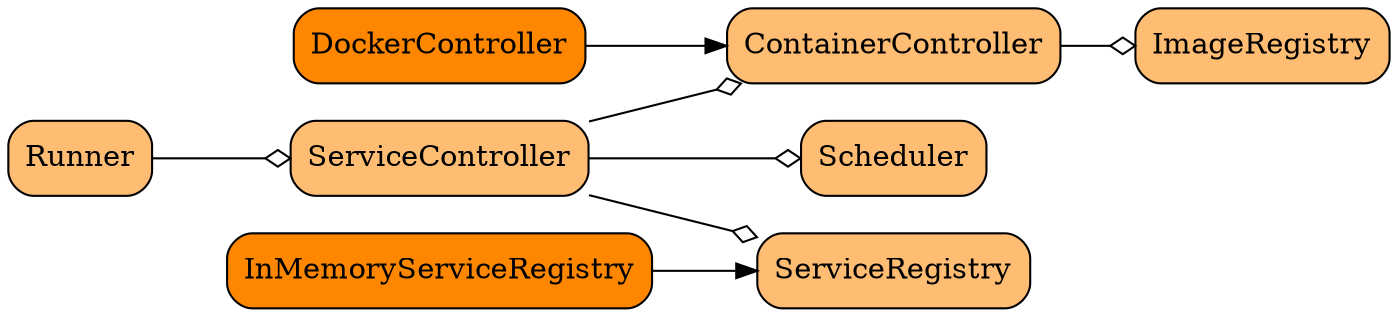 digraph {
  compound=true;
  rankdir=LR;


    
  imgReg[label="ImageRegistry", style="rounded,filled", fillcolor="#FFBD73", shape="box"];
  srvReg[label="ServiceRegistry", style="rounded,filled", fillcolor="#FFBD73", shape="box"];
  memSrvReg[label="InMemoryServiceRegistry", style="rounded,filled", fillcolor="#FF8700", shape="box"];
  ctrCtrl[label="ContainerController", style="rounded,filled", fillcolor="#FFBD73", shape="box"];
  dckrCtrl[label="DockerController", style="rounded,filled", fillcolor="#FF8700", shape="box"];
  srvCtrl[label="ServiceController", style="rounded,filled", fillcolor="#FFBD73", shape="box"];
  scheduler[label="Scheduler", style="rounded,filled", fillcolor="#FFBD73", shape="box"];
  runner[label="Runner", style="rounded,filled", fillcolor="#FFBD73", shape="box"];


  subgraph a {
    edge [arrowhead = ediamond]

    ctrCtrl -> imgReg
    srvCtrl -> ctrCtrl
    srvCtrl -> srvReg
    srvCtrl -> scheduler
    runner -> srvCtrl
  }

  subgraph b {
    memSrvReg -> srvReg
    dckrCtrl -> ctrCtrl
  }

}  
